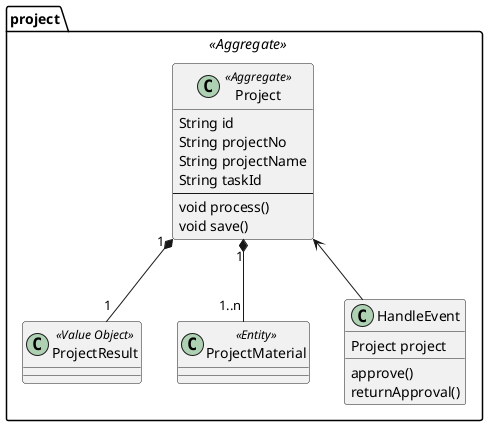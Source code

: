 @startuml
package project <<Aggregate>>{

class Project <<Aggregate>>{
String id
String projectNo
String projectName
String taskId
----
void process()
void save()
}

class ProjectResult <<Value Object>>

class ProjectMaterial <<Entity>>

class HandleEvent{
Project project
approve()
returnApproval()
}

Project "1" *-- "1" ProjectResult
Project "1" *-- "1..n" ProjectMaterial
Project <-- HandleEvent



}
@enduml